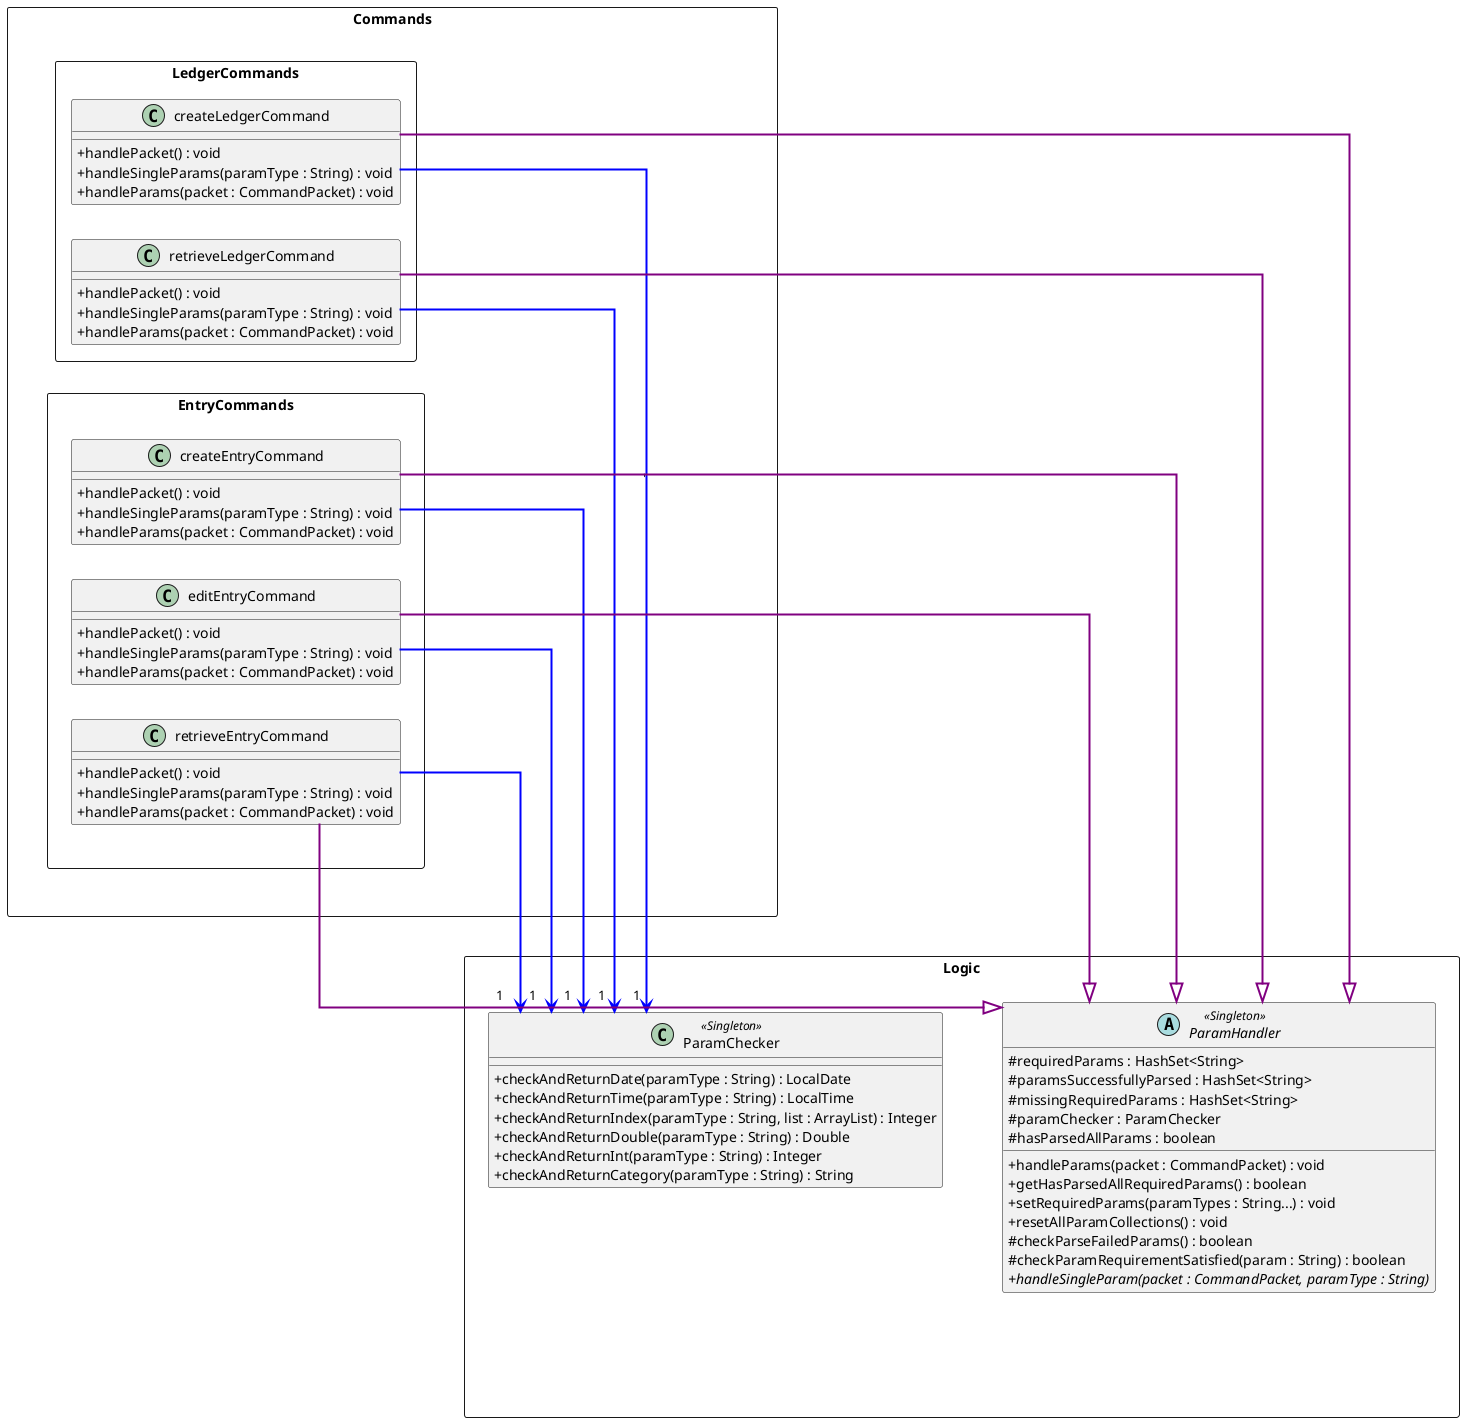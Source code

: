 @startuml
left to right direction
skinparam classAttributeIconSize 0
skinparam BoxPadding 20
skinparam shadowing false
skinparam linetype ortho
skinparam package<<Layout>> {
  borderColor Transparent
  backgroundColor Transparent
  fontColor Transparent
  stereotypeFontColor Transparent
}

rectangle Logic {
    abstract class ParamHandler <<Singleton>> {
        # requiredParams : HashSet<String>
        # paramsSuccessfullyParsed : HashSet<String>
        # missingRequiredParams : HashSet<String>
        # paramChecker : ParamChecker
        # hasParsedAllParams : boolean
        + handleParams(packet : CommandPacket) : void
        + getHasParsedAllRequiredParams() : boolean
        + setRequiredParams(paramTypes : String...) : void
        + resetAllParamCollections() : void
        # checkParseFailedParams() : boolean
        # checkParamRequirementSatisfied(param : String) : boolean
        + {abstract} handleSingleParam(packet : CommandPacket, paramType : String)
    }

    package p1 <<Layout>> {
    }

    package p2 <<Layout>> {
    }

    package p3 <<Layout>> {
    }


    class ParamChecker <<Singleton>>{
        + checkAndReturnDate(paramType : String) : LocalDate
        + checkAndReturnTime(paramType : String) : LocalTime
        + checkAndReturnIndex(paramType : String, list : ArrayList) : Integer
        + checkAndReturnDouble(paramType : String) : Double
        + checkAndReturnInt(paramType : String) : Integer
        + checkAndReturnCategory(paramType : String) : String
    }


    p1 -[hidden] p2
    p2 -[hidden] p3
    p2 -[hidden] ParamChecker
    p3 -[hidden] ParamHandler
}

rectangle Commands {
    rectangle LedgerCommands {
        class createLedgerCommand {
            + handlePacket() : void
            + handleSingleParams(paramType : String) : void
            + handleParams(packet : CommandPacket) : void
        }
        class retrieveLedgerCommand {
            + handlePacket() : void
            + handleSingleParams(paramType : String) : void
            + handleParams(packet : CommandPacket) : void
        }
    }

    package p4 <<Layout>> {
    }

    rectangle EntryCommands {
        class createEntryCommand {
            + handlePacket() : void
            + handleSingleParams(paramType : String) : void
            + handleParams(packet : CommandPacket) : void
        }
        class editEntryCommand {
            + handlePacket() : void
            + handleSingleParams(paramType : String) : void
            + handleParams(packet : CommandPacket) : void
        }
        class retrieveEntryCommand {
            + handlePacket() : void
            + handleSingleParams(paramType : String) : void
            + handleParams(packet : CommandPacket) : void
        }
    }

    EntryCommands -[hidden]- p4
    ParamChecker -[hidden]- ParamHandler
}

Commands -[hidden]down- Logic

ParamChecker "1" <-[norank]- createLedgerCommand #line:blue;line.bold;text:black :'
ParamChecker "1" <-[norank]- retrieveLedgerCommand #line:blue;line.bold;text:black
ParamChecker "1" <-[norank]- createEntryCommand #line:blue;line.bold;text:black
ParamChecker "1" <-[norank]- editEntryCommand #line:blue;line.bold;text:black
ParamChecker "1" <-[norank]- retrieveEntryCommand #line:blue;line.bold;text:black
ParamHandler <|-[norank]- createLedgerCommand #line:purple;line.bold;text:red
ParamHandler <|-[norank]- retrieveLedgerCommand #line:purple;line.bold;text:red
ParamHandler <|-[norank]- createEntryCommand #line:purple;line.bold;text:red
ParamHandler <|-[norank]- retrieveEntryCommand #line:purple;line.bold;text:red
ParamHandler <|-[norank]- editEntryCommand #line:purple;line.bold;text:red



@enduml